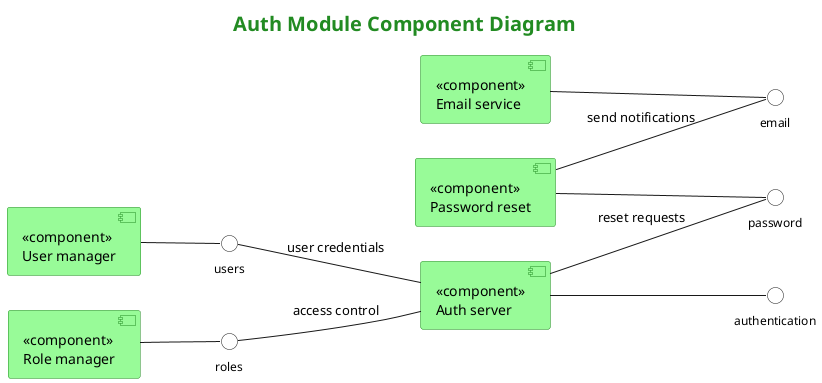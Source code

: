 @startuml "Auth Module Component Diagram"

' Set title and description
title Auth Module Component Diagram

' Use UML component notation style
skinparam componentStyle uml2

' Background and colors - using a green color scheme similar to the Appointment diagram
skinparam {
  BackgroundColor white
  ComponentBackgroundColor PaleGreen
  ComponentBorderColor ForestGreen
  InterfaceBackgroundColor white

  TitleFontSize 20
  TitleFontColor ForestGreen

  ' Font sizes
  ComponentFontSize 14
  InterfaceFontSize 12
}

' Simple left to right layout like the Appointment example
left to right direction

' Main auth server component (central)
[<<component>>\nAuth server] as AuthServer

' Connected components
[<<component>>\nUser manager] as UserManager
[<<component>>\nRole manager] as RoleManager
[<<component>>\nPassword reset] as PasswordReset
[<<component>>\nEmail service] as EmailService

' Simple interfaces (ball and socket notation)
() "authentication" as AuthInterface
() "users" as UserInterface
() "roles" as RoleInterface
() "password" as PasswordInterface
() "email" as EmailInterface

' Connect components to interfaces
AuthServer -- AuthInterface
UserManager -- UserInterface
RoleManager -- RoleInterface
PasswordReset -- PasswordInterface
EmailService -- EmailInterface

' Connect interfaces to components that use them
UserInterface -- AuthServer : user credentials
RoleInterface -- AuthServer : access control
AuthServer -- PasswordInterface : reset requests
PasswordReset -- EmailInterface : send notifications

@enduml

